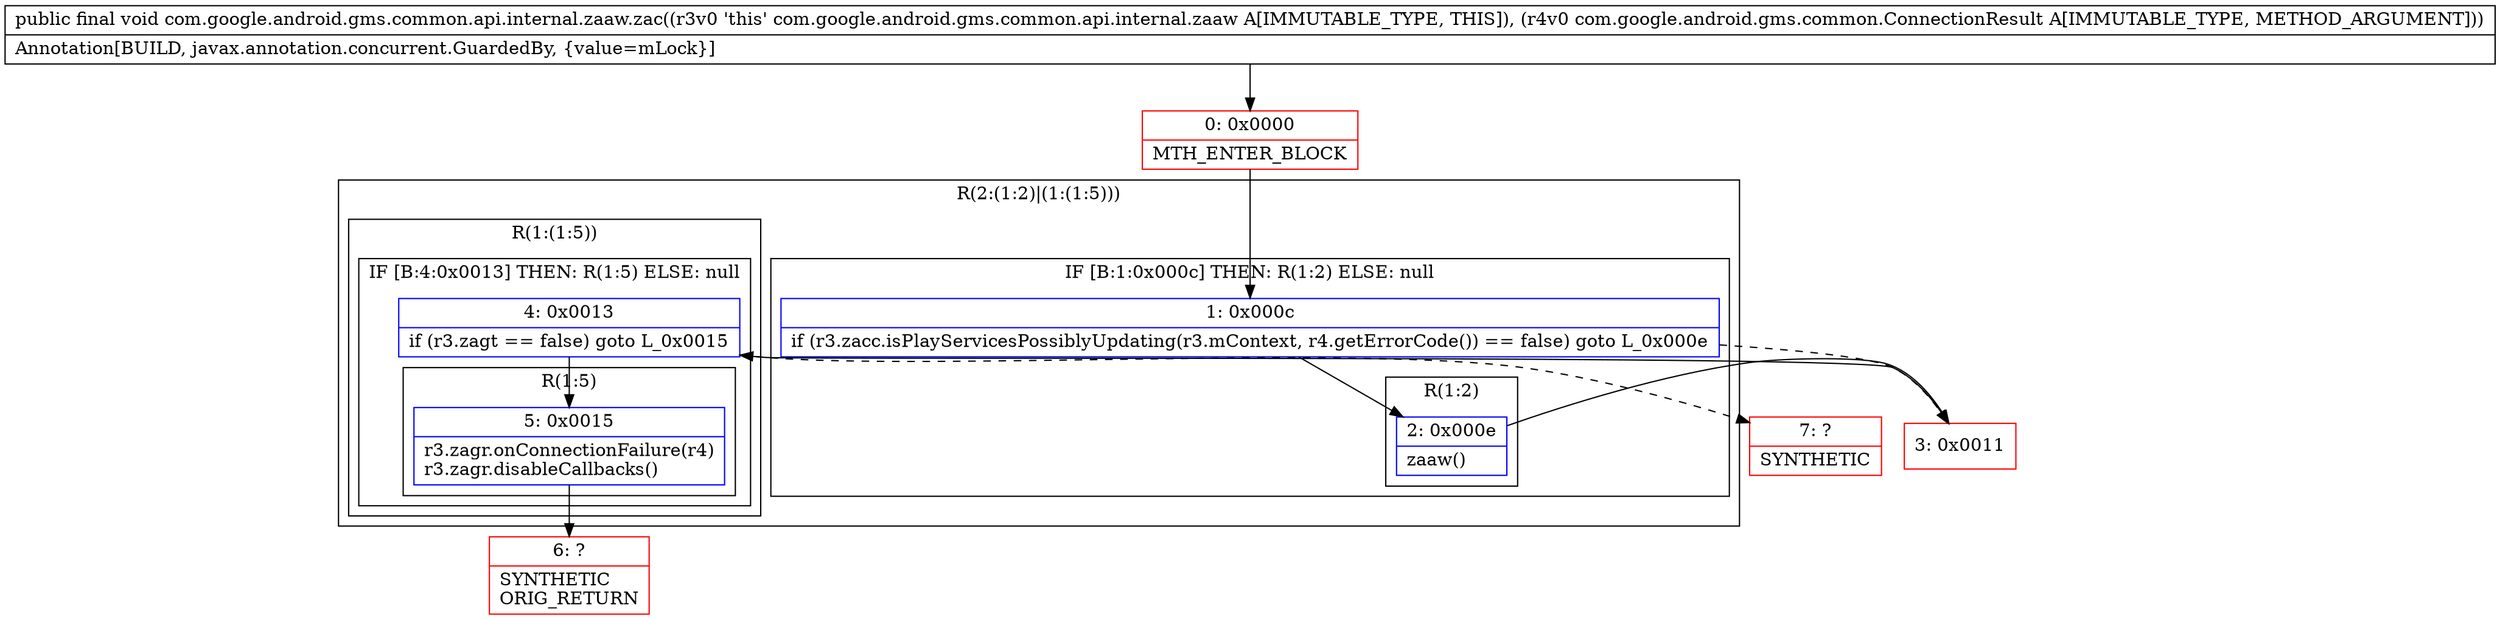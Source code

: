 digraph "CFG forcom.google.android.gms.common.api.internal.zaaw.zac(Lcom\/google\/android\/gms\/common\/ConnectionResult;)V" {
subgraph cluster_Region_44544888 {
label = "R(2:(1:2)|(1:(1:5)))";
node [shape=record,color=blue];
subgraph cluster_IfRegion_991886752 {
label = "IF [B:1:0x000c] THEN: R(1:2) ELSE: null";
node [shape=record,color=blue];
Node_1 [shape=record,label="{1\:\ 0x000c|if (r3.zacc.isPlayServicesPossiblyUpdating(r3.mContext, r4.getErrorCode()) == false) goto L_0x000e\l}"];
subgraph cluster_Region_2061365405 {
label = "R(1:2)";
node [shape=record,color=blue];
Node_2 [shape=record,label="{2\:\ 0x000e|zaaw()\l}"];
}
}
subgraph cluster_Region_1314932435 {
label = "R(1:(1:5))";
node [shape=record,color=blue];
subgraph cluster_IfRegion_1910706196 {
label = "IF [B:4:0x0013] THEN: R(1:5) ELSE: null";
node [shape=record,color=blue];
Node_4 [shape=record,label="{4\:\ 0x0013|if (r3.zagt == false) goto L_0x0015\l}"];
subgraph cluster_Region_1029443701 {
label = "R(1:5)";
node [shape=record,color=blue];
Node_5 [shape=record,label="{5\:\ 0x0015|r3.zagr.onConnectionFailure(r4)\lr3.zagr.disableCallbacks()\l}"];
}
}
}
}
Node_0 [shape=record,color=red,label="{0\:\ 0x0000|MTH_ENTER_BLOCK\l}"];
Node_3 [shape=record,color=red,label="{3\:\ 0x0011}"];
Node_6 [shape=record,color=red,label="{6\:\ ?|SYNTHETIC\lORIG_RETURN\l}"];
Node_7 [shape=record,color=red,label="{7\:\ ?|SYNTHETIC\l}"];
MethodNode[shape=record,label="{public final void com.google.android.gms.common.api.internal.zaaw.zac((r3v0 'this' com.google.android.gms.common.api.internal.zaaw A[IMMUTABLE_TYPE, THIS]), (r4v0 com.google.android.gms.common.ConnectionResult A[IMMUTABLE_TYPE, METHOD_ARGUMENT]))  | Annotation[BUILD, javax.annotation.concurrent.GuardedBy, \{value=mLock\}]\l}"];
MethodNode -> Node_0;
Node_1 -> Node_2;
Node_1 -> Node_3[style=dashed];
Node_2 -> Node_3;
Node_4 -> Node_5;
Node_4 -> Node_7[style=dashed];
Node_5 -> Node_6;
Node_0 -> Node_1;
Node_3 -> Node_4;
}

